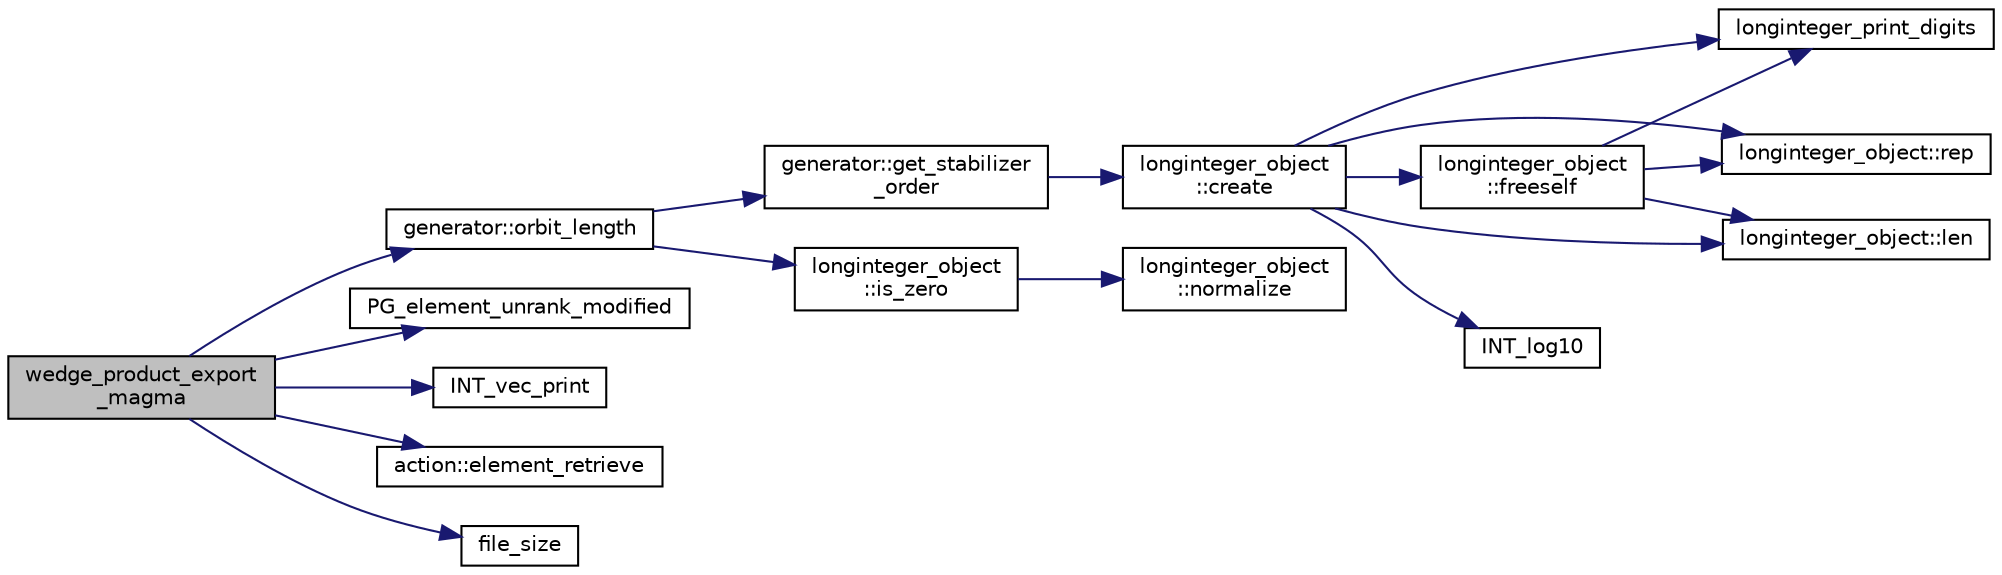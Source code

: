 digraph "wedge_product_export_magma"
{
  edge [fontname="Helvetica",fontsize="10",labelfontname="Helvetica",labelfontsize="10"];
  node [fontname="Helvetica",fontsize="10",shape=record];
  rankdir="LR";
  Node2900 [label="wedge_product_export\l_magma",height=0.2,width=0.4,color="black", fillcolor="grey75", style="filled", fontcolor="black"];
  Node2900 -> Node2901 [color="midnightblue",fontsize="10",style="solid",fontname="Helvetica"];
  Node2901 [label="generator::orbit_length",height=0.2,width=0.4,color="black", fillcolor="white", style="filled",URL="$d7/d73/classgenerator.html#a38a102d644c03c18ad901f1a815a7f6c"];
  Node2901 -> Node2902 [color="midnightblue",fontsize="10",style="solid",fontname="Helvetica"];
  Node2902 [label="generator::get_stabilizer\l_order",height=0.2,width=0.4,color="black", fillcolor="white", style="filled",URL="$d7/d73/classgenerator.html#a2a03fc974c76e47e999f3abc99e6b81d"];
  Node2902 -> Node2903 [color="midnightblue",fontsize="10",style="solid",fontname="Helvetica"];
  Node2903 [label="longinteger_object\l::create",height=0.2,width=0.4,color="black", fillcolor="white", style="filled",URL="$dd/d7e/classlonginteger__object.html#a95d2eebc60849c3963a49298b1f498c2"];
  Node2903 -> Node2904 [color="midnightblue",fontsize="10",style="solid",fontname="Helvetica"];
  Node2904 [label="longinteger_object\l::freeself",height=0.2,width=0.4,color="black", fillcolor="white", style="filled",URL="$dd/d7e/classlonginteger__object.html#a06450f8c4795d81da6d680830ef958a1"];
  Node2904 -> Node2905 [color="midnightblue",fontsize="10",style="solid",fontname="Helvetica"];
  Node2905 [label="longinteger_print_digits",height=0.2,width=0.4,color="black", fillcolor="white", style="filled",URL="$de/dc5/algebra__and__number__theory_8h.html#ac2bac7b12f5b6440b8dad275cd7a157d"];
  Node2904 -> Node2906 [color="midnightblue",fontsize="10",style="solid",fontname="Helvetica"];
  Node2906 [label="longinteger_object::rep",height=0.2,width=0.4,color="black", fillcolor="white", style="filled",URL="$dd/d7e/classlonginteger__object.html#a3ecaf12738cc721d281c416503f241e2"];
  Node2904 -> Node2907 [color="midnightblue",fontsize="10",style="solid",fontname="Helvetica"];
  Node2907 [label="longinteger_object::len",height=0.2,width=0.4,color="black", fillcolor="white", style="filled",URL="$dd/d7e/classlonginteger__object.html#a0bfeae35be8a6fd44ed7f76413596ab1"];
  Node2903 -> Node2908 [color="midnightblue",fontsize="10",style="solid",fontname="Helvetica"];
  Node2908 [label="INT_log10",height=0.2,width=0.4,color="black", fillcolor="white", style="filled",URL="$de/dc5/algebra__and__number__theory_8h.html#a98bc0a6c562370a355165d2538dac250"];
  Node2903 -> Node2905 [color="midnightblue",fontsize="10",style="solid",fontname="Helvetica"];
  Node2903 -> Node2906 [color="midnightblue",fontsize="10",style="solid",fontname="Helvetica"];
  Node2903 -> Node2907 [color="midnightblue",fontsize="10",style="solid",fontname="Helvetica"];
  Node2901 -> Node2909 [color="midnightblue",fontsize="10",style="solid",fontname="Helvetica"];
  Node2909 [label="longinteger_object\l::is_zero",height=0.2,width=0.4,color="black", fillcolor="white", style="filled",URL="$dd/d7e/classlonginteger__object.html#a0946732d08e5180a00480f4c40667101"];
  Node2909 -> Node2910 [color="midnightblue",fontsize="10",style="solid",fontname="Helvetica"];
  Node2910 [label="longinteger_object\l::normalize",height=0.2,width=0.4,color="black", fillcolor="white", style="filled",URL="$dd/d7e/classlonginteger__object.html#ae27040d862a5624e98fc9582daa889ee"];
  Node2900 -> Node2911 [color="midnightblue",fontsize="10",style="solid",fontname="Helvetica"];
  Node2911 [label="PG_element_unrank_modified",height=0.2,width=0.4,color="black", fillcolor="white", style="filled",URL="$d4/d67/geometry_8h.html#a83ae9b605d496f6a90345303f6efae64"];
  Node2900 -> Node2912 [color="midnightblue",fontsize="10",style="solid",fontname="Helvetica"];
  Node2912 [label="INT_vec_print",height=0.2,width=0.4,color="black", fillcolor="white", style="filled",URL="$df/dbf/sajeeb_8_c.html#a79a5901af0b47dd0d694109543c027fe"];
  Node2900 -> Node2913 [color="midnightblue",fontsize="10",style="solid",fontname="Helvetica"];
  Node2913 [label="action::element_retrieve",height=0.2,width=0.4,color="black", fillcolor="white", style="filled",URL="$d2/d86/classaction.html#ad28f6f8810ffbad64c1490f78e51e2b1"];
  Node2900 -> Node2914 [color="midnightblue",fontsize="10",style="solid",fontname="Helvetica"];
  Node2914 [label="file_size",height=0.2,width=0.4,color="black", fillcolor="white", style="filled",URL="$df/dbf/sajeeb_8_c.html#a5c37cf5785204b6e9adf647dc14d0e50"];
}
